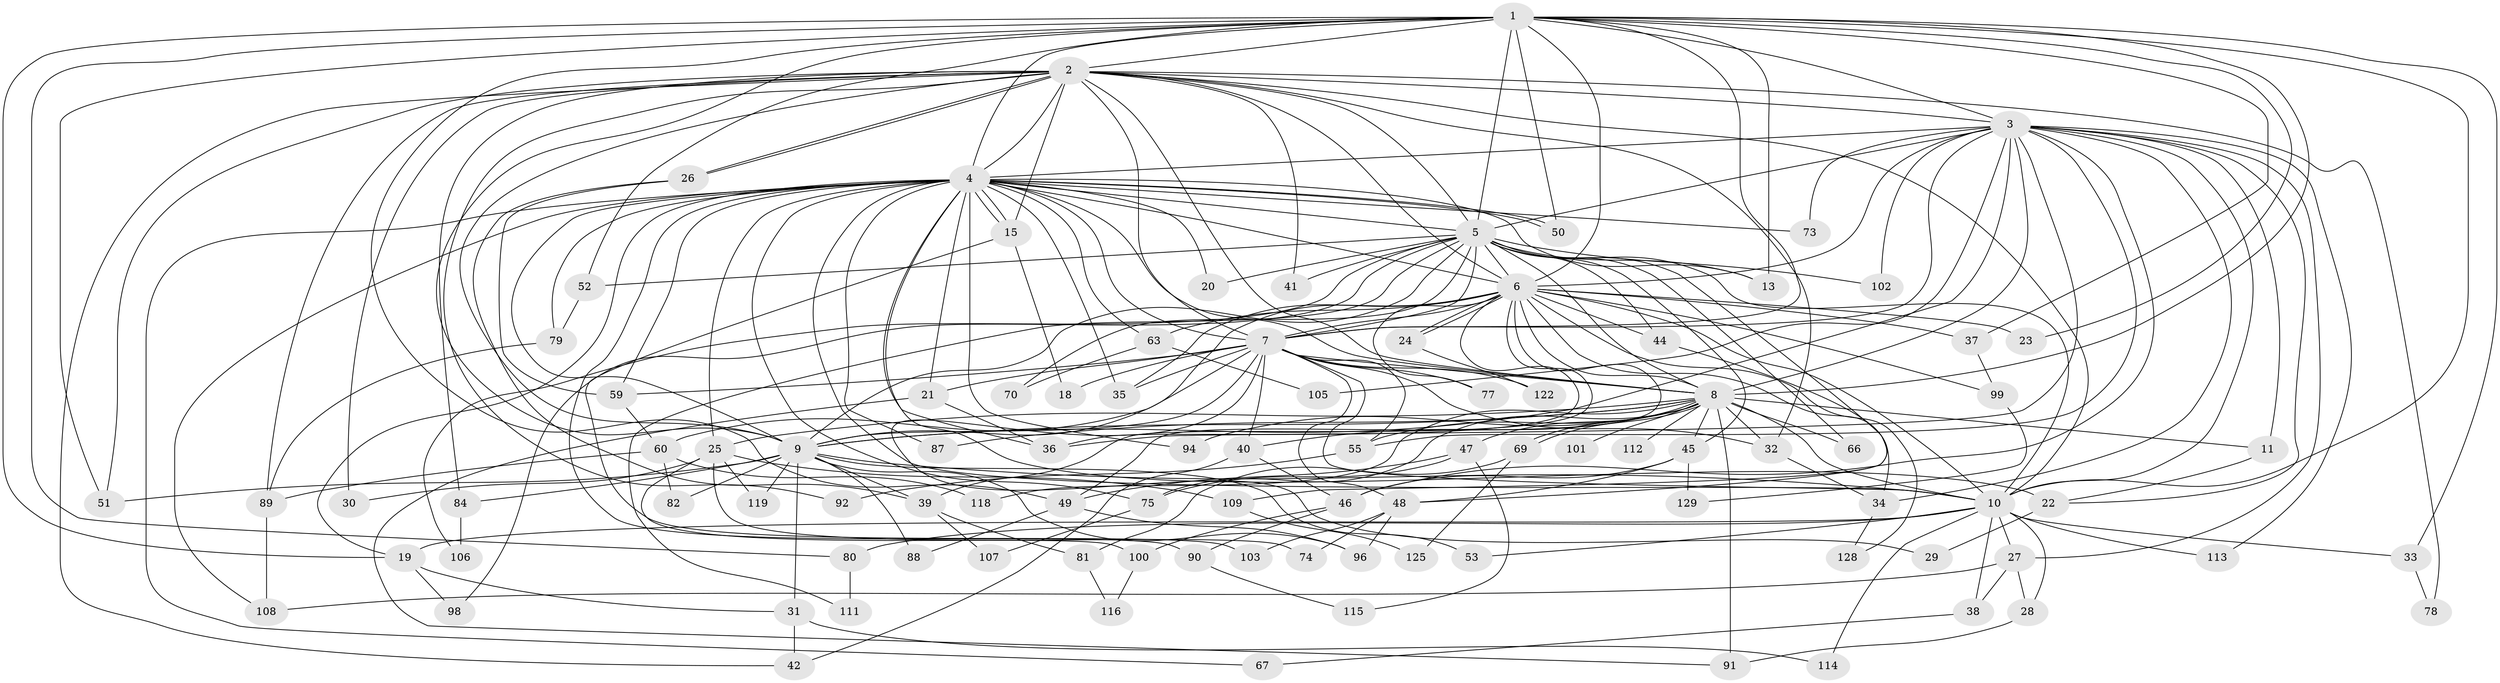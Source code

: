 // original degree distribution, {19: 0.015267175572519083, 20: 0.007633587786259542, 21: 0.007633587786259542, 36: 0.007633587786259542, 25: 0.007633587786259542, 24: 0.015267175572519083, 22: 0.007633587786259542, 16: 0.007633587786259542, 3: 0.25190839694656486, 2: 0.46564885496183206, 8: 0.015267175572519083, 4: 0.11450381679389313, 6: 0.007633587786259542, 5: 0.06870229007633588}
// Generated by graph-tools (version 1.1) at 2025/11/02/27/25 16:11:00]
// undirected, 97 vertices, 239 edges
graph export_dot {
graph [start="1"]
  node [color=gray90,style=filled];
  1 [super="+61"];
  2 [super="+64"];
  3 [super="+72"];
  4 [super="+62"];
  5 [super="+54"];
  6 [super="+16"];
  7 [super="+12"];
  8 [super="+14"];
  9 [super="+117"];
  10 [super="+17"];
  11 [super="+56"];
  13;
  15 [super="+85"];
  18;
  19 [super="+65"];
  20;
  21 [super="+43"];
  22 [super="+126"];
  23;
  24;
  25 [super="+76"];
  26 [super="+97"];
  27;
  28;
  29;
  30;
  31;
  32;
  33;
  34 [super="+83"];
  35 [super="+95"];
  36 [super="+110"];
  37;
  38 [super="+121"];
  39 [super="+58"];
  40;
  41;
  42 [super="+104"];
  44;
  45 [super="+130"];
  46;
  47 [super="+86"];
  48 [super="+57"];
  49 [super="+124"];
  50 [super="+68"];
  51 [super="+120"];
  52;
  53;
  55 [super="+71"];
  59;
  60;
  63;
  66;
  67;
  69;
  70;
  73;
  74;
  75;
  77;
  78;
  79 [super="+131"];
  80;
  81;
  82;
  84;
  87;
  88;
  89 [super="+127"];
  90;
  91 [super="+93"];
  92;
  94;
  96 [super="+123"];
  98;
  99;
  100;
  101;
  102;
  103;
  105;
  106;
  107;
  108;
  109;
  111;
  112;
  113;
  114;
  115;
  116;
  118;
  119;
  122;
  125;
  128;
  129;
  1 -- 2;
  1 -- 3;
  1 -- 4;
  1 -- 5 [weight=2];
  1 -- 6;
  1 -- 7;
  1 -- 8;
  1 -- 9;
  1 -- 10;
  1 -- 23;
  1 -- 33;
  1 -- 37;
  1 -- 51;
  1 -- 52;
  1 -- 80;
  1 -- 49;
  1 -- 13;
  1 -- 50;
  1 -- 19;
  2 -- 3;
  2 -- 4;
  2 -- 5;
  2 -- 6;
  2 -- 7;
  2 -- 8;
  2 -- 9;
  2 -- 10;
  2 -- 26;
  2 -- 26;
  2 -- 30;
  2 -- 41;
  2 -- 42;
  2 -- 51;
  2 -- 78;
  2 -- 89;
  2 -- 92;
  2 -- 32;
  2 -- 84;
  2 -- 15;
  3 -- 4 [weight=2];
  3 -- 5;
  3 -- 6;
  3 -- 7;
  3 -- 8;
  3 -- 9;
  3 -- 10;
  3 -- 11;
  3 -- 22;
  3 -- 27;
  3 -- 36;
  3 -- 46;
  3 -- 73;
  3 -- 102;
  3 -- 105;
  3 -- 113;
  3 -- 34;
  3 -- 55;
  4 -- 5;
  4 -- 6 [weight=2];
  4 -- 7;
  4 -- 8;
  4 -- 9;
  4 -- 10;
  4 -- 13;
  4 -- 15;
  4 -- 15;
  4 -- 19;
  4 -- 20;
  4 -- 21 [weight=2];
  4 -- 22 [weight=2];
  4 -- 25 [weight=2];
  4 -- 36;
  4 -- 50;
  4 -- 50;
  4 -- 59;
  4 -- 63;
  4 -- 67;
  4 -- 73;
  4 -- 75;
  4 -- 79;
  4 -- 87;
  4 -- 90;
  4 -- 94;
  4 -- 108;
  4 -- 35;
  5 -- 6;
  5 -- 7 [weight=2];
  5 -- 8 [weight=2];
  5 -- 9;
  5 -- 10 [weight=2];
  5 -- 13;
  5 -- 20;
  5 -- 41;
  5 -- 44;
  5 -- 45;
  5 -- 52;
  5 -- 66;
  5 -- 70;
  5 -- 98;
  5 -- 106;
  5 -- 109;
  5 -- 111;
  5 -- 102;
  6 -- 7;
  6 -- 8;
  6 -- 9;
  6 -- 10;
  6 -- 23;
  6 -- 24;
  6 -- 24;
  6 -- 34;
  6 -- 35;
  6 -- 37;
  6 -- 39;
  6 -- 44;
  6 -- 49;
  6 -- 63;
  6 -- 77;
  6 -- 99;
  6 -- 128;
  6 -- 36;
  7 -- 8;
  7 -- 9;
  7 -- 10;
  7 -- 18;
  7 -- 21;
  7 -- 29;
  7 -- 32;
  7 -- 35;
  7 -- 40;
  7 -- 55;
  7 -- 59;
  7 -- 60;
  7 -- 77;
  7 -- 122;
  7 -- 48;
  8 -- 9;
  8 -- 10;
  8 -- 11;
  8 -- 25;
  8 -- 40;
  8 -- 45;
  8 -- 47 [weight=2];
  8 -- 55;
  8 -- 69;
  8 -- 69;
  8 -- 87;
  8 -- 94;
  8 -- 101 [weight=2];
  8 -- 112 [weight=2];
  8 -- 118;
  8 -- 32;
  8 -- 66;
  8 -- 75;
  8 -- 91;
  9 -- 10;
  9 -- 31;
  9 -- 53;
  9 -- 82;
  9 -- 84;
  9 -- 88;
  9 -- 96 [weight=2];
  9 -- 119;
  9 -- 51;
  9 -- 39;
  10 -- 27;
  10 -- 33;
  10 -- 38 [weight=2];
  10 -- 80;
  10 -- 113;
  10 -- 114;
  10 -- 19;
  10 -- 53;
  10 -- 28;
  11 -- 22;
  15 -- 18;
  15 -- 103;
  19 -- 31;
  19 -- 98;
  21 -- 91;
  21 -- 36;
  22 -- 29;
  24 -- 122;
  25 -- 30;
  25 -- 74;
  25 -- 100;
  25 -- 109;
  25 -- 119;
  26 -- 39;
  26 -- 59;
  27 -- 28;
  27 -- 38;
  27 -- 108;
  28 -- 91;
  31 -- 42;
  31 -- 114;
  32 -- 34;
  33 -- 78;
  34 -- 128;
  37 -- 99;
  38 -- 67;
  39 -- 107;
  39 -- 81;
  40 -- 46;
  40 -- 42;
  44 -- 48;
  45 -- 48;
  45 -- 129;
  45 -- 46;
  46 -- 90;
  46 -- 100;
  47 -- 49;
  47 -- 115;
  47 -- 75;
  48 -- 74;
  48 -- 103;
  48 -- 96;
  49 -- 88;
  49 -- 96;
  52 -- 79;
  55 -- 92;
  59 -- 60;
  60 -- 82;
  60 -- 89;
  60 -- 118;
  63 -- 70;
  63 -- 105;
  69 -- 81;
  69 -- 125;
  75 -- 107;
  79 -- 89;
  80 -- 111;
  81 -- 116;
  84 -- 106;
  89 -- 108;
  90 -- 115;
  99 -- 129;
  100 -- 116;
  109 -- 125;
}
